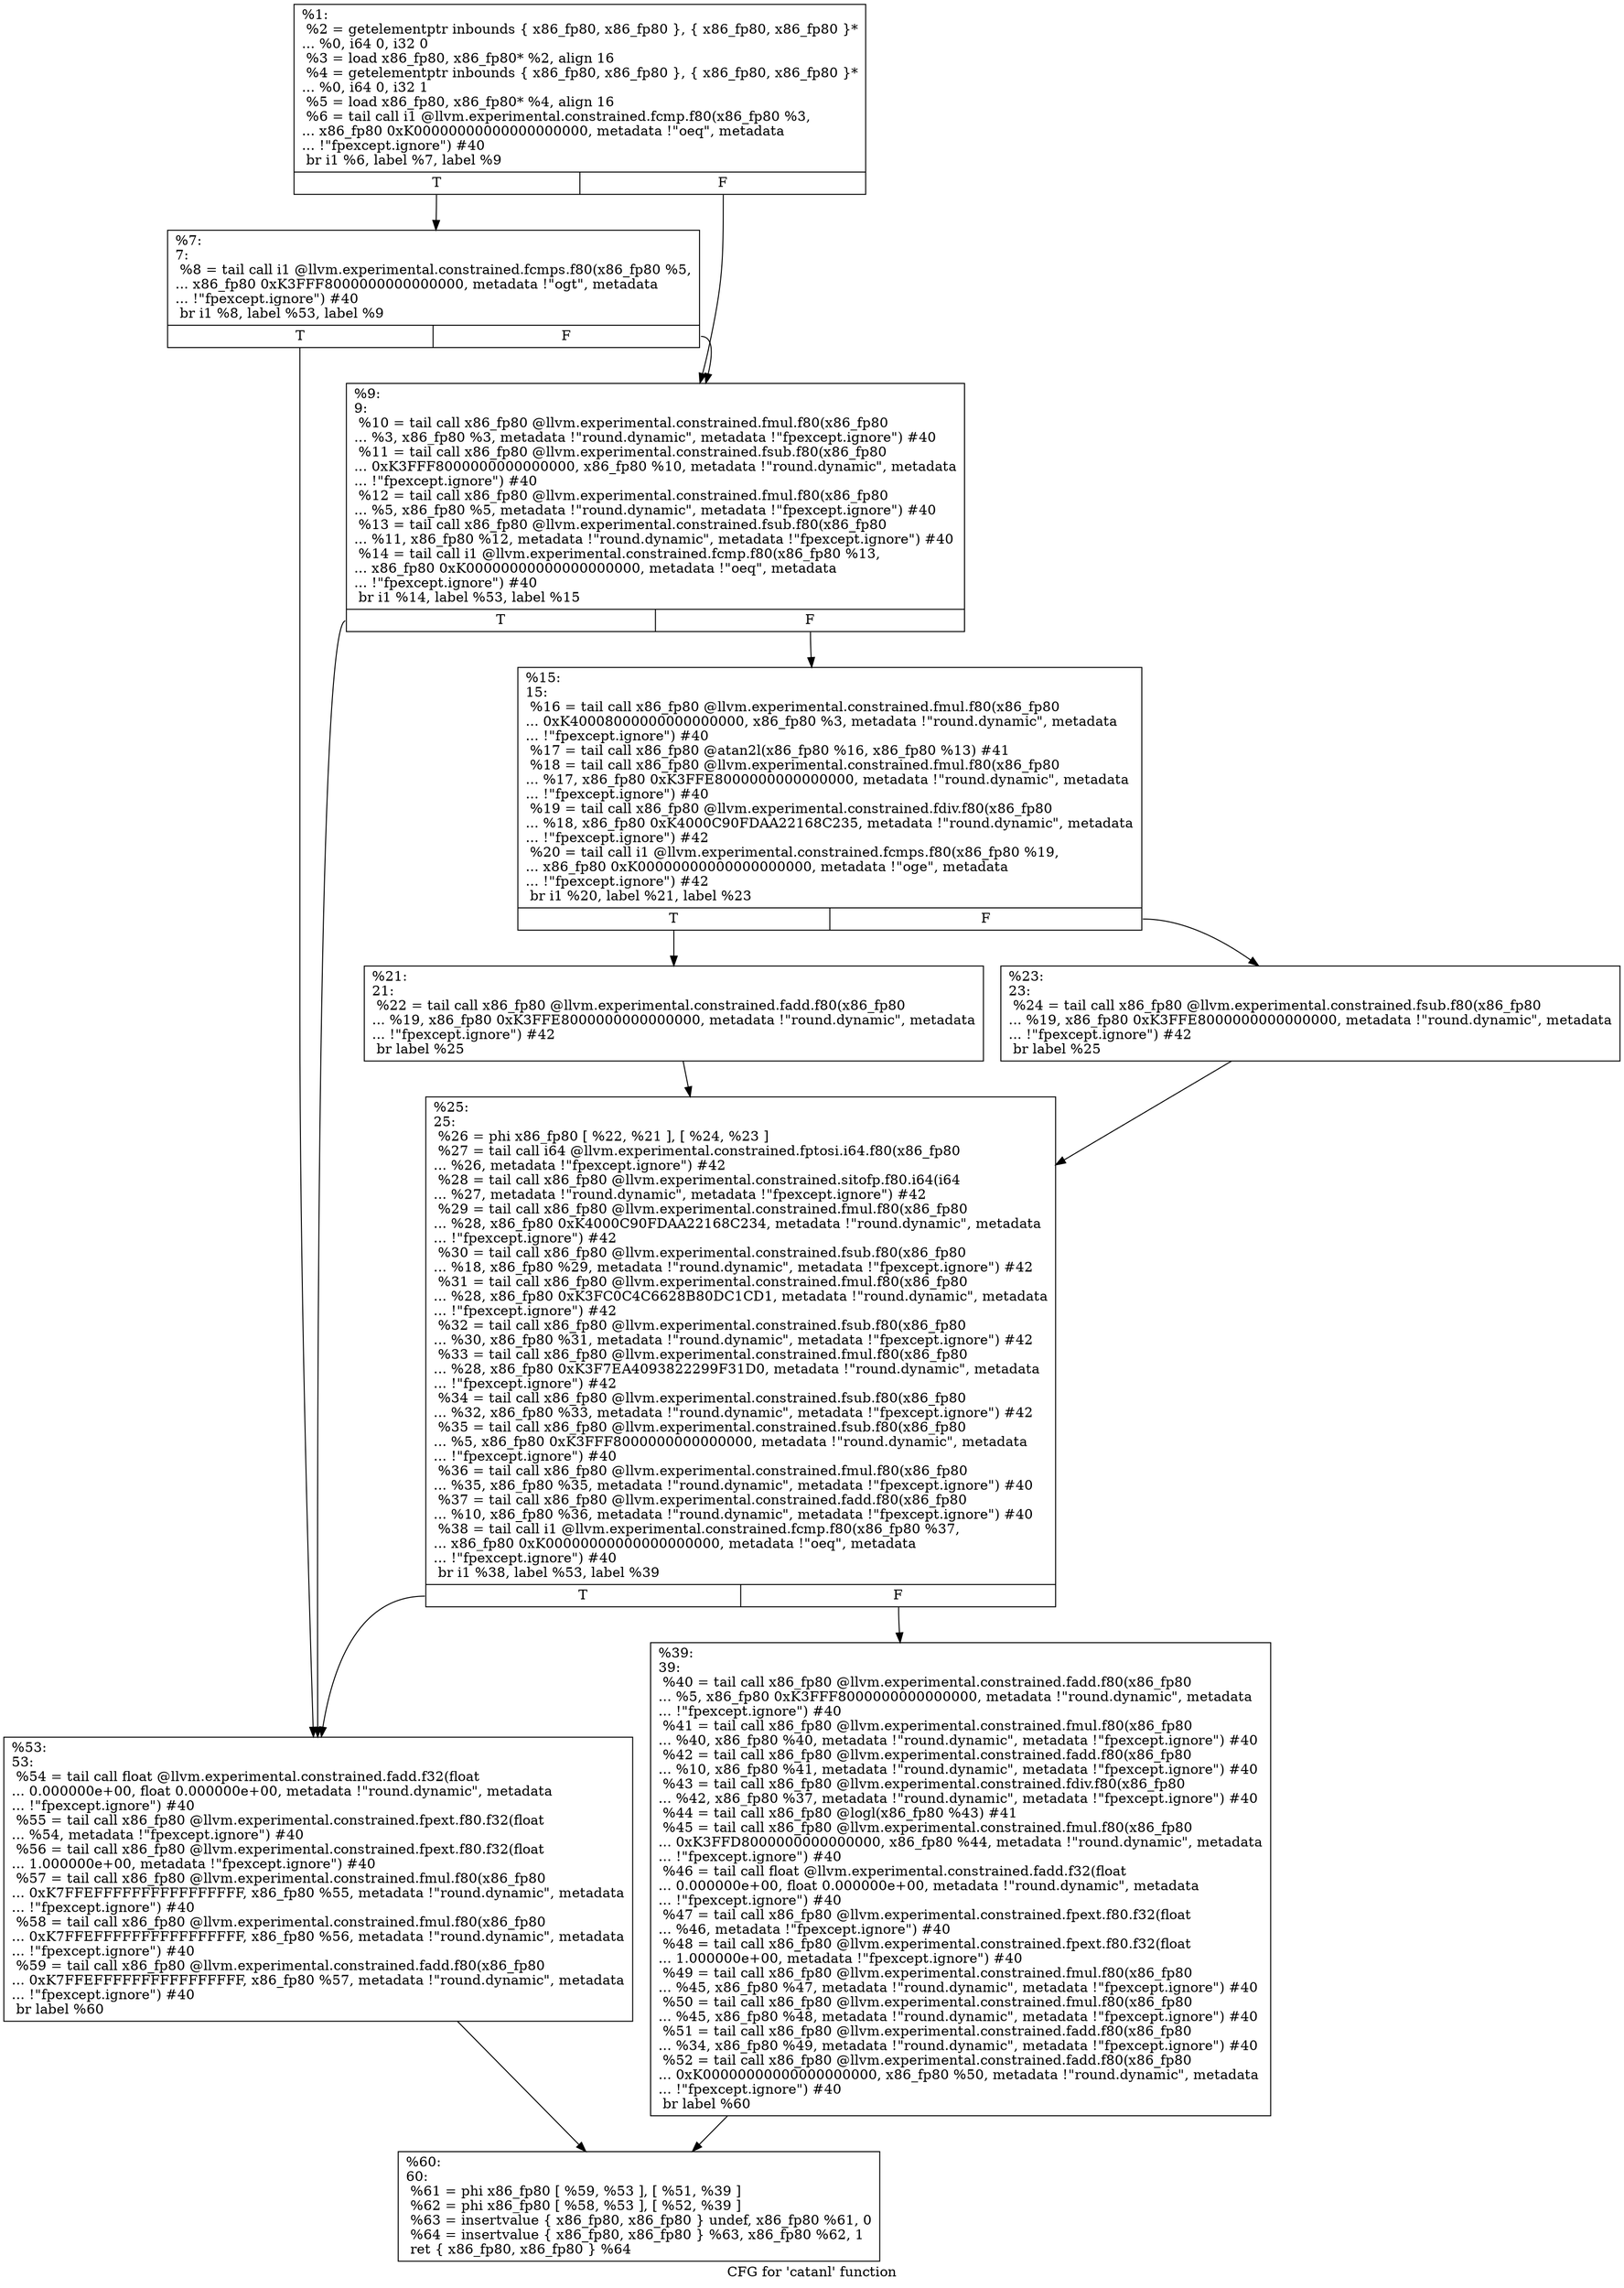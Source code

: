 digraph "CFG for 'catanl' function" {
	label="CFG for 'catanl' function";

	Node0x1a23590 [shape=record,label="{%1:\l  %2 = getelementptr inbounds \{ x86_fp80, x86_fp80 \}, \{ x86_fp80, x86_fp80 \}*\l... %0, i64 0, i32 0\l  %3 = load x86_fp80, x86_fp80* %2, align 16\l  %4 = getelementptr inbounds \{ x86_fp80, x86_fp80 \}, \{ x86_fp80, x86_fp80 \}*\l... %0, i64 0, i32 1\l  %5 = load x86_fp80, x86_fp80* %4, align 16\l  %6 = tail call i1 @llvm.experimental.constrained.fcmp.f80(x86_fp80 %3,\l... x86_fp80 0xK00000000000000000000, metadata !\"oeq\", metadata\l... !\"fpexcept.ignore\") #40\l  br i1 %6, label %7, label %9\l|{<s0>T|<s1>F}}"];
	Node0x1a23590:s0 -> Node0x1a23640;
	Node0x1a23590:s1 -> Node0x1a23a00;
	Node0x1a23640 [shape=record,label="{%7:\l7:                                                \l  %8 = tail call i1 @llvm.experimental.constrained.fcmps.f80(x86_fp80 %5,\l... x86_fp80 0xK3FFF8000000000000000, metadata !\"ogt\", metadata\l... !\"fpexcept.ignore\") #40\l  br i1 %8, label %53, label %9\l|{<s0>T|<s1>F}}"];
	Node0x1a23640:s0 -> Node0x1a23be0;
	Node0x1a23640:s1 -> Node0x1a23a00;
	Node0x1a23a00 [shape=record,label="{%9:\l9:                                                \l  %10 = tail call x86_fp80 @llvm.experimental.constrained.fmul.f80(x86_fp80\l... %3, x86_fp80 %3, metadata !\"round.dynamic\", metadata !\"fpexcept.ignore\") #40\l  %11 = tail call x86_fp80 @llvm.experimental.constrained.fsub.f80(x86_fp80\l... 0xK3FFF8000000000000000, x86_fp80 %10, metadata !\"round.dynamic\", metadata\l... !\"fpexcept.ignore\") #40\l  %12 = tail call x86_fp80 @llvm.experimental.constrained.fmul.f80(x86_fp80\l... %5, x86_fp80 %5, metadata !\"round.dynamic\", metadata !\"fpexcept.ignore\") #40\l  %13 = tail call x86_fp80 @llvm.experimental.constrained.fsub.f80(x86_fp80\l... %11, x86_fp80 %12, metadata !\"round.dynamic\", metadata !\"fpexcept.ignore\") #40\l  %14 = tail call i1 @llvm.experimental.constrained.fcmp.f80(x86_fp80 %13,\l... x86_fp80 0xK00000000000000000000, metadata !\"oeq\", metadata\l... !\"fpexcept.ignore\") #40\l  br i1 %14, label %53, label %15\l|{<s0>T|<s1>F}}"];
	Node0x1a23a00:s0 -> Node0x1a23be0;
	Node0x1a23a00:s1 -> Node0x1a23a50;
	Node0x1a23a50 [shape=record,label="{%15:\l15:                                               \l  %16 = tail call x86_fp80 @llvm.experimental.constrained.fmul.f80(x86_fp80\l... 0xK40008000000000000000, x86_fp80 %3, metadata !\"round.dynamic\", metadata\l... !\"fpexcept.ignore\") #40\l  %17 = tail call x86_fp80 @atan2l(x86_fp80 %16, x86_fp80 %13) #41\l  %18 = tail call x86_fp80 @llvm.experimental.constrained.fmul.f80(x86_fp80\l... %17, x86_fp80 0xK3FFE8000000000000000, metadata !\"round.dynamic\", metadata\l... !\"fpexcept.ignore\") #40\l  %19 = tail call x86_fp80 @llvm.experimental.constrained.fdiv.f80(x86_fp80\l... %18, x86_fp80 0xK4000C90FDAA22168C235, metadata !\"round.dynamic\", metadata\l... !\"fpexcept.ignore\") #42\l  %20 = tail call i1 @llvm.experimental.constrained.fcmps.f80(x86_fp80 %19,\l... x86_fp80 0xK00000000000000000000, metadata !\"oge\", metadata\l... !\"fpexcept.ignore\") #42\l  br i1 %20, label %21, label %23\l|{<s0>T|<s1>F}}"];
	Node0x1a23a50:s0 -> Node0x1a23aa0;
	Node0x1a23a50:s1 -> Node0x1a23af0;
	Node0x1a23aa0 [shape=record,label="{%21:\l21:                                               \l  %22 = tail call x86_fp80 @llvm.experimental.constrained.fadd.f80(x86_fp80\l... %19, x86_fp80 0xK3FFE8000000000000000, metadata !\"round.dynamic\", metadata\l... !\"fpexcept.ignore\") #42\l  br label %25\l}"];
	Node0x1a23aa0 -> Node0x1a23b40;
	Node0x1a23af0 [shape=record,label="{%23:\l23:                                               \l  %24 = tail call x86_fp80 @llvm.experimental.constrained.fsub.f80(x86_fp80\l... %19, x86_fp80 0xK3FFE8000000000000000, metadata !\"round.dynamic\", metadata\l... !\"fpexcept.ignore\") #42\l  br label %25\l}"];
	Node0x1a23af0 -> Node0x1a23b40;
	Node0x1a23b40 [shape=record,label="{%25:\l25:                                               \l  %26 = phi x86_fp80 [ %22, %21 ], [ %24, %23 ]\l  %27 = tail call i64 @llvm.experimental.constrained.fptosi.i64.f80(x86_fp80\l... %26, metadata !\"fpexcept.ignore\") #42\l  %28 = tail call x86_fp80 @llvm.experimental.constrained.sitofp.f80.i64(i64\l... %27, metadata !\"round.dynamic\", metadata !\"fpexcept.ignore\") #42\l  %29 = tail call x86_fp80 @llvm.experimental.constrained.fmul.f80(x86_fp80\l... %28, x86_fp80 0xK4000C90FDAA22168C234, metadata !\"round.dynamic\", metadata\l... !\"fpexcept.ignore\") #42\l  %30 = tail call x86_fp80 @llvm.experimental.constrained.fsub.f80(x86_fp80\l... %18, x86_fp80 %29, metadata !\"round.dynamic\", metadata !\"fpexcept.ignore\") #42\l  %31 = tail call x86_fp80 @llvm.experimental.constrained.fmul.f80(x86_fp80\l... %28, x86_fp80 0xK3FC0C4C6628B80DC1CD1, metadata !\"round.dynamic\", metadata\l... !\"fpexcept.ignore\") #42\l  %32 = tail call x86_fp80 @llvm.experimental.constrained.fsub.f80(x86_fp80\l... %30, x86_fp80 %31, metadata !\"round.dynamic\", metadata !\"fpexcept.ignore\") #42\l  %33 = tail call x86_fp80 @llvm.experimental.constrained.fmul.f80(x86_fp80\l... %28, x86_fp80 0xK3F7EA4093822299F31D0, metadata !\"round.dynamic\", metadata\l... !\"fpexcept.ignore\") #42\l  %34 = tail call x86_fp80 @llvm.experimental.constrained.fsub.f80(x86_fp80\l... %32, x86_fp80 %33, metadata !\"round.dynamic\", metadata !\"fpexcept.ignore\") #42\l  %35 = tail call x86_fp80 @llvm.experimental.constrained.fsub.f80(x86_fp80\l... %5, x86_fp80 0xK3FFF8000000000000000, metadata !\"round.dynamic\", metadata\l... !\"fpexcept.ignore\") #40\l  %36 = tail call x86_fp80 @llvm.experimental.constrained.fmul.f80(x86_fp80\l... %35, x86_fp80 %35, metadata !\"round.dynamic\", metadata !\"fpexcept.ignore\") #40\l  %37 = tail call x86_fp80 @llvm.experimental.constrained.fadd.f80(x86_fp80\l... %10, x86_fp80 %36, metadata !\"round.dynamic\", metadata !\"fpexcept.ignore\") #40\l  %38 = tail call i1 @llvm.experimental.constrained.fcmp.f80(x86_fp80 %37,\l... x86_fp80 0xK00000000000000000000, metadata !\"oeq\", metadata\l... !\"fpexcept.ignore\") #40\l  br i1 %38, label %53, label %39\l|{<s0>T|<s1>F}}"];
	Node0x1a23b40:s0 -> Node0x1a23be0;
	Node0x1a23b40:s1 -> Node0x1a23b90;
	Node0x1a23b90 [shape=record,label="{%39:\l39:                                               \l  %40 = tail call x86_fp80 @llvm.experimental.constrained.fadd.f80(x86_fp80\l... %5, x86_fp80 0xK3FFF8000000000000000, metadata !\"round.dynamic\", metadata\l... !\"fpexcept.ignore\") #40\l  %41 = tail call x86_fp80 @llvm.experimental.constrained.fmul.f80(x86_fp80\l... %40, x86_fp80 %40, metadata !\"round.dynamic\", metadata !\"fpexcept.ignore\") #40\l  %42 = tail call x86_fp80 @llvm.experimental.constrained.fadd.f80(x86_fp80\l... %10, x86_fp80 %41, metadata !\"round.dynamic\", metadata !\"fpexcept.ignore\") #40\l  %43 = tail call x86_fp80 @llvm.experimental.constrained.fdiv.f80(x86_fp80\l... %42, x86_fp80 %37, metadata !\"round.dynamic\", metadata !\"fpexcept.ignore\") #40\l  %44 = tail call x86_fp80 @logl(x86_fp80 %43) #41\l  %45 = tail call x86_fp80 @llvm.experimental.constrained.fmul.f80(x86_fp80\l... 0xK3FFD8000000000000000, x86_fp80 %44, metadata !\"round.dynamic\", metadata\l... !\"fpexcept.ignore\") #40\l  %46 = tail call float @llvm.experimental.constrained.fadd.f32(float\l... 0.000000e+00, float 0.000000e+00, metadata !\"round.dynamic\", metadata\l... !\"fpexcept.ignore\") #40\l  %47 = tail call x86_fp80 @llvm.experimental.constrained.fpext.f80.f32(float\l... %46, metadata !\"fpexcept.ignore\") #40\l  %48 = tail call x86_fp80 @llvm.experimental.constrained.fpext.f80.f32(float\l... 1.000000e+00, metadata !\"fpexcept.ignore\") #40\l  %49 = tail call x86_fp80 @llvm.experimental.constrained.fmul.f80(x86_fp80\l... %45, x86_fp80 %47, metadata !\"round.dynamic\", metadata !\"fpexcept.ignore\") #40\l  %50 = tail call x86_fp80 @llvm.experimental.constrained.fmul.f80(x86_fp80\l... %45, x86_fp80 %48, metadata !\"round.dynamic\", metadata !\"fpexcept.ignore\") #40\l  %51 = tail call x86_fp80 @llvm.experimental.constrained.fadd.f80(x86_fp80\l... %34, x86_fp80 %49, metadata !\"round.dynamic\", metadata !\"fpexcept.ignore\") #40\l  %52 = tail call x86_fp80 @llvm.experimental.constrained.fadd.f80(x86_fp80\l... 0xK00000000000000000000, x86_fp80 %50, metadata !\"round.dynamic\", metadata\l... !\"fpexcept.ignore\") #40\l  br label %60\l}"];
	Node0x1a23b90 -> Node0x1a23c30;
	Node0x1a23be0 [shape=record,label="{%53:\l53:                                               \l  %54 = tail call float @llvm.experimental.constrained.fadd.f32(float\l... 0.000000e+00, float 0.000000e+00, metadata !\"round.dynamic\", metadata\l... !\"fpexcept.ignore\") #40\l  %55 = tail call x86_fp80 @llvm.experimental.constrained.fpext.f80.f32(float\l... %54, metadata !\"fpexcept.ignore\") #40\l  %56 = tail call x86_fp80 @llvm.experimental.constrained.fpext.f80.f32(float\l... 1.000000e+00, metadata !\"fpexcept.ignore\") #40\l  %57 = tail call x86_fp80 @llvm.experimental.constrained.fmul.f80(x86_fp80\l... 0xK7FFEFFFFFFFFFFFFFFFF, x86_fp80 %55, metadata !\"round.dynamic\", metadata\l... !\"fpexcept.ignore\") #40\l  %58 = tail call x86_fp80 @llvm.experimental.constrained.fmul.f80(x86_fp80\l... 0xK7FFEFFFFFFFFFFFFFFFF, x86_fp80 %56, metadata !\"round.dynamic\", metadata\l... !\"fpexcept.ignore\") #40\l  %59 = tail call x86_fp80 @llvm.experimental.constrained.fadd.f80(x86_fp80\l... 0xK7FFEFFFFFFFFFFFFFFFF, x86_fp80 %57, metadata !\"round.dynamic\", metadata\l... !\"fpexcept.ignore\") #40\l  br label %60\l}"];
	Node0x1a23be0 -> Node0x1a23c30;
	Node0x1a23c30 [shape=record,label="{%60:\l60:                                               \l  %61 = phi x86_fp80 [ %59, %53 ], [ %51, %39 ]\l  %62 = phi x86_fp80 [ %58, %53 ], [ %52, %39 ]\l  %63 = insertvalue \{ x86_fp80, x86_fp80 \} undef, x86_fp80 %61, 0\l  %64 = insertvalue \{ x86_fp80, x86_fp80 \} %63, x86_fp80 %62, 1\l  ret \{ x86_fp80, x86_fp80 \} %64\l}"];
}
